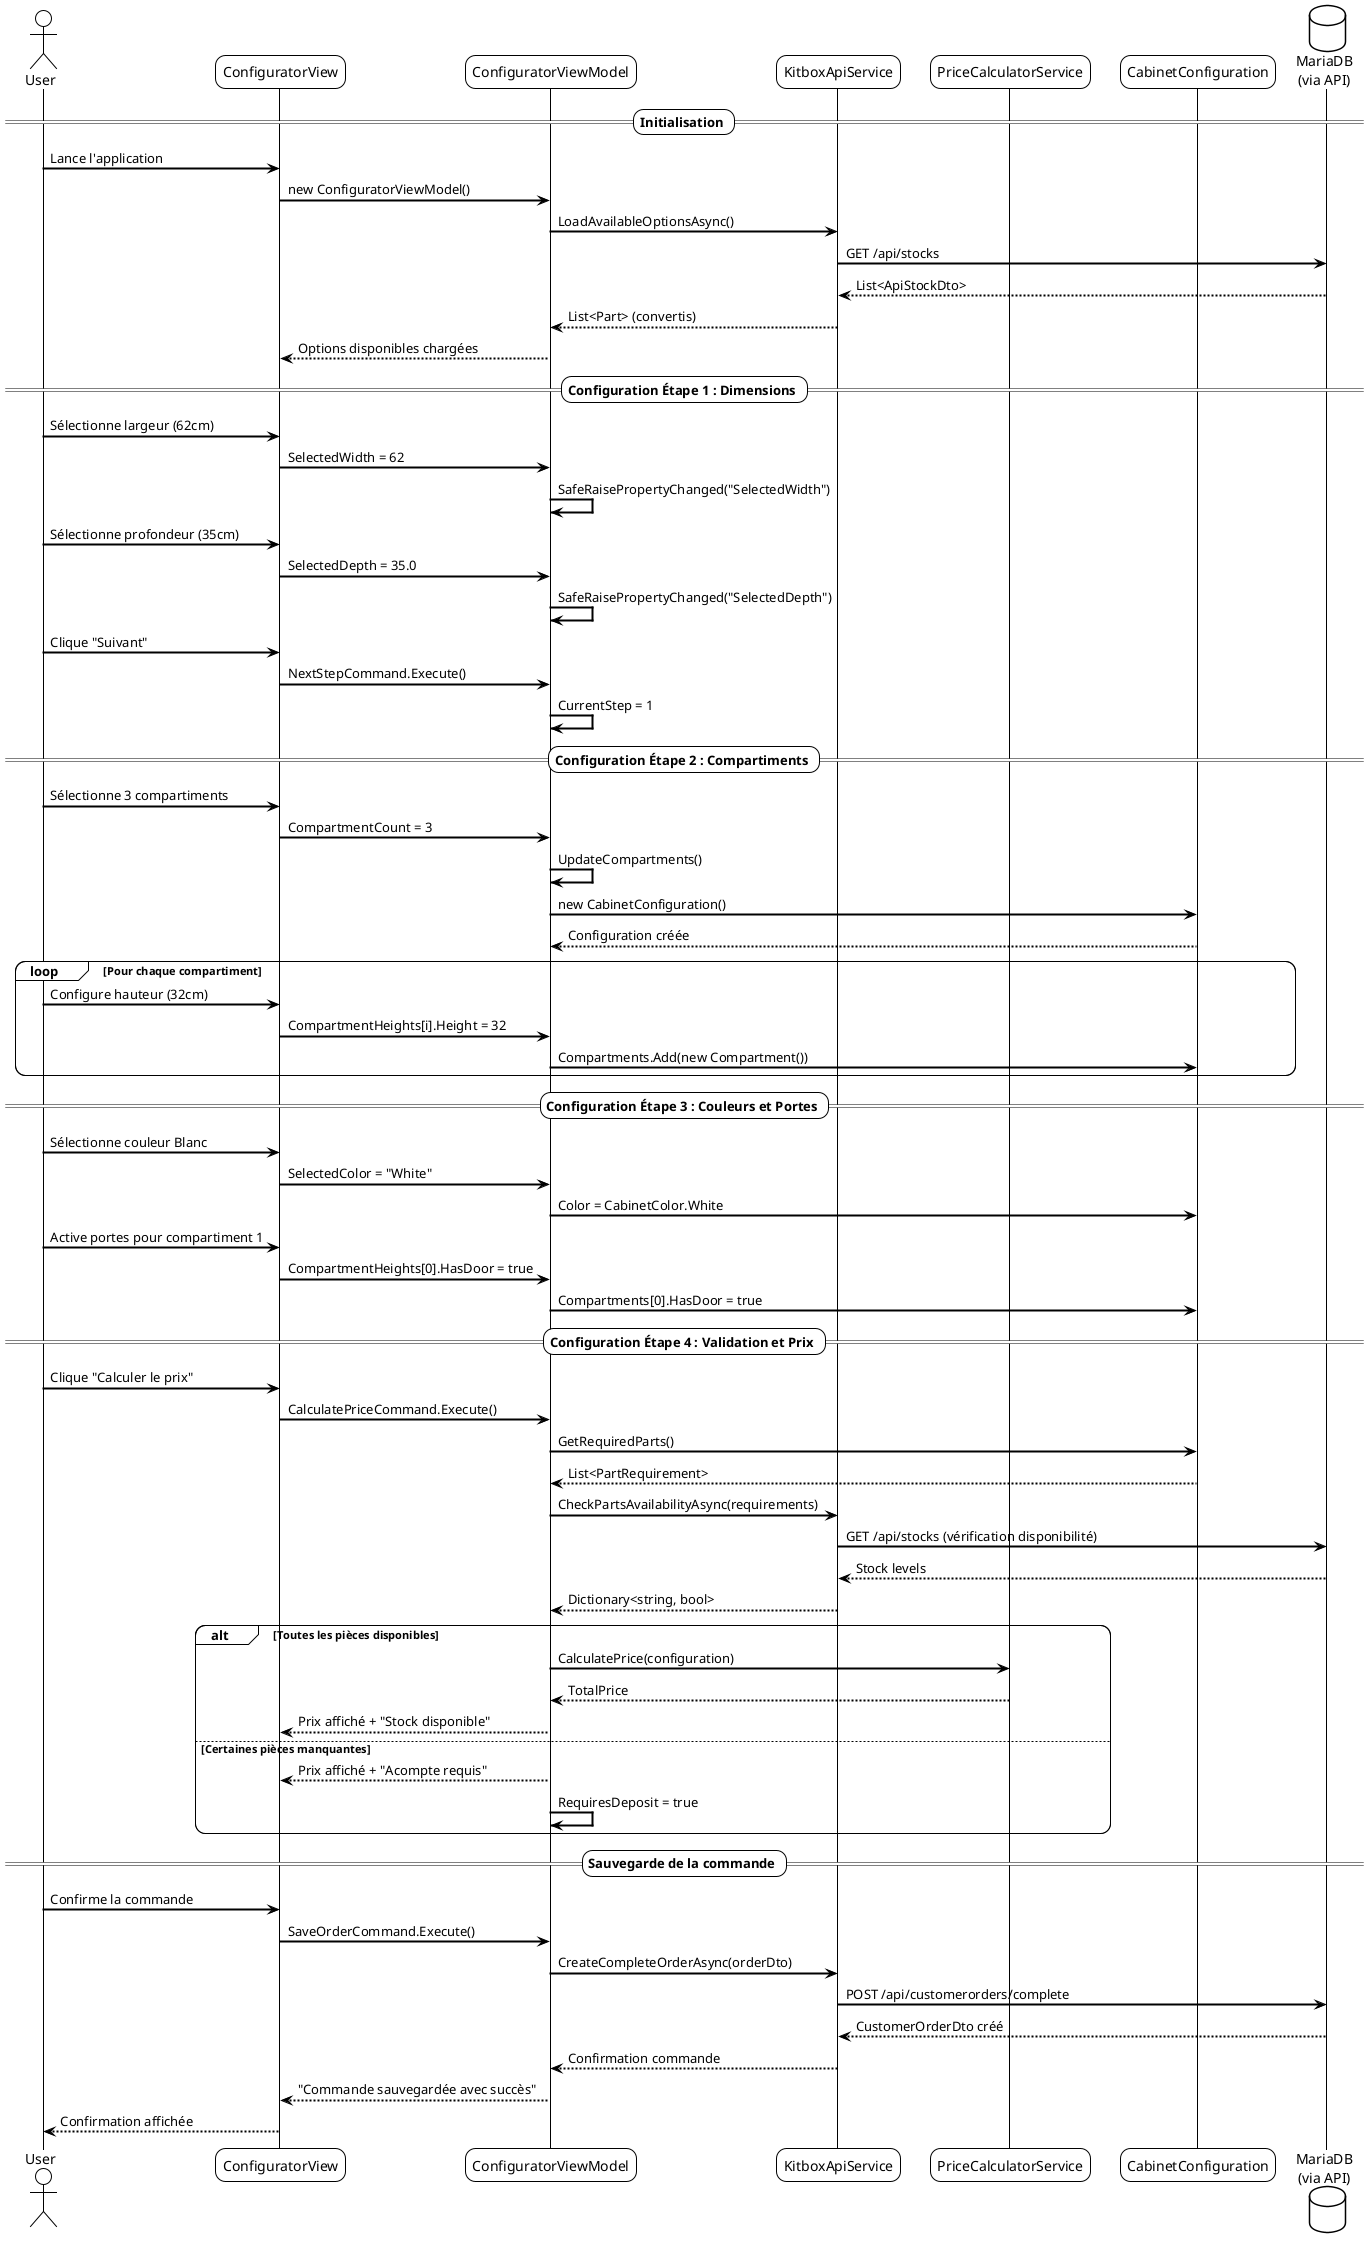 @startuml Cabinet_Configuration_Sequence
!theme plain
skinparam sequenceArrowThickness 2
skinparam roundcorner 20
skinparam maxmessagesize 300

actor User as U
participant "ConfiguratorView" as CV
participant "ConfiguratorViewModel" as CVM
participant "KitboxApiService" as API
participant "PriceCalculatorService" as PCS
participant "CabinetConfiguration" as CC
database "MariaDB\n(via API)" as DB

== Initialisation ==
U -> CV : Lance l'application
CV -> CVM : new ConfiguratorViewModel()
CVM -> API : LoadAvailableOptionsAsync()
API -> DB : GET /api/stocks
DB --> API : List<ApiStockDto>
API --> CVM : List<Part> (convertis)
CVM --> CV : Options disponibles chargées

== Configuration Étape 1 : Dimensions ==
U -> CV : Sélectionne largeur (62cm)
CV -> CVM : SelectedWidth = 62
CVM -> CVM : SafeRaisePropertyChanged("SelectedWidth")

U -> CV : Sélectionne profondeur (35cm)
CV -> CVM : SelectedDepth = 35.0
CVM -> CVM : SafeRaisePropertyChanged("SelectedDepth")

U -> CV : Clique "Suivant"
CV -> CVM : NextStepCommand.Execute()
CVM -> CVM : CurrentStep = 1

== Configuration Étape 2 : Compartiments ==
U -> CV : Sélectionne 3 compartiments
CV -> CVM : CompartmentCount = 3
CVM -> CVM : UpdateCompartments()
CVM -> CC : new CabinetConfiguration()
CC --> CVM : Configuration créée

loop Pour chaque compartiment
    U -> CV : Configure hauteur (32cm)
    CV -> CVM : CompartmentHeights[i].Height = 32
    CVM -> CC : Compartments.Add(new Compartment())
end

== Configuration Étape 3 : Couleurs et Portes ==
U -> CV : Sélectionne couleur Blanc
CV -> CVM : SelectedColor = "White"
CVM -> CC : Color = CabinetColor.White

U -> CV : Active portes pour compartiment 1
CV -> CVM : CompartmentHeights[0].HasDoor = true
CVM -> CC : Compartments[0].HasDoor = true

== Configuration Étape 4 : Validation et Prix ==
U -> CV : Clique "Calculer le prix"
CV -> CVM : CalculatePriceCommand.Execute()
CVM -> CC : GetRequiredParts()
CC --> CVM : List<PartRequirement>

CVM -> API : CheckPartsAvailabilityAsync(requirements)
API -> DB : GET /api/stocks (vérification disponibilité)
DB --> API : Stock levels
API --> CVM : Dictionary<string, bool>

alt Toutes les pièces disponibles
    CVM -> PCS : CalculatePrice(configuration)
    PCS --> CVM : TotalPrice
    CVM --> CV : Prix affiché + "Stock disponible"
    
else Certaines pièces manquantes
    CVM --> CV : Prix affiché + "Acompte requis"
    CVM -> CVM : RequiresDeposit = true
end

== Sauvegarde de la commande ==
U -> CV : Confirme la commande
CV -> CVM : SaveOrderCommand.Execute()
CVM -> API : CreateCompleteOrderAsync(orderDto)
API -> DB : POST /api/customerorders/complete
DB --> API : CustomerOrderDto créé
API --> CVM : Confirmation commande

CVM --> CV : "Commande sauvegardée avec succès"
CV --> U : Confirmation affichée

@enduml